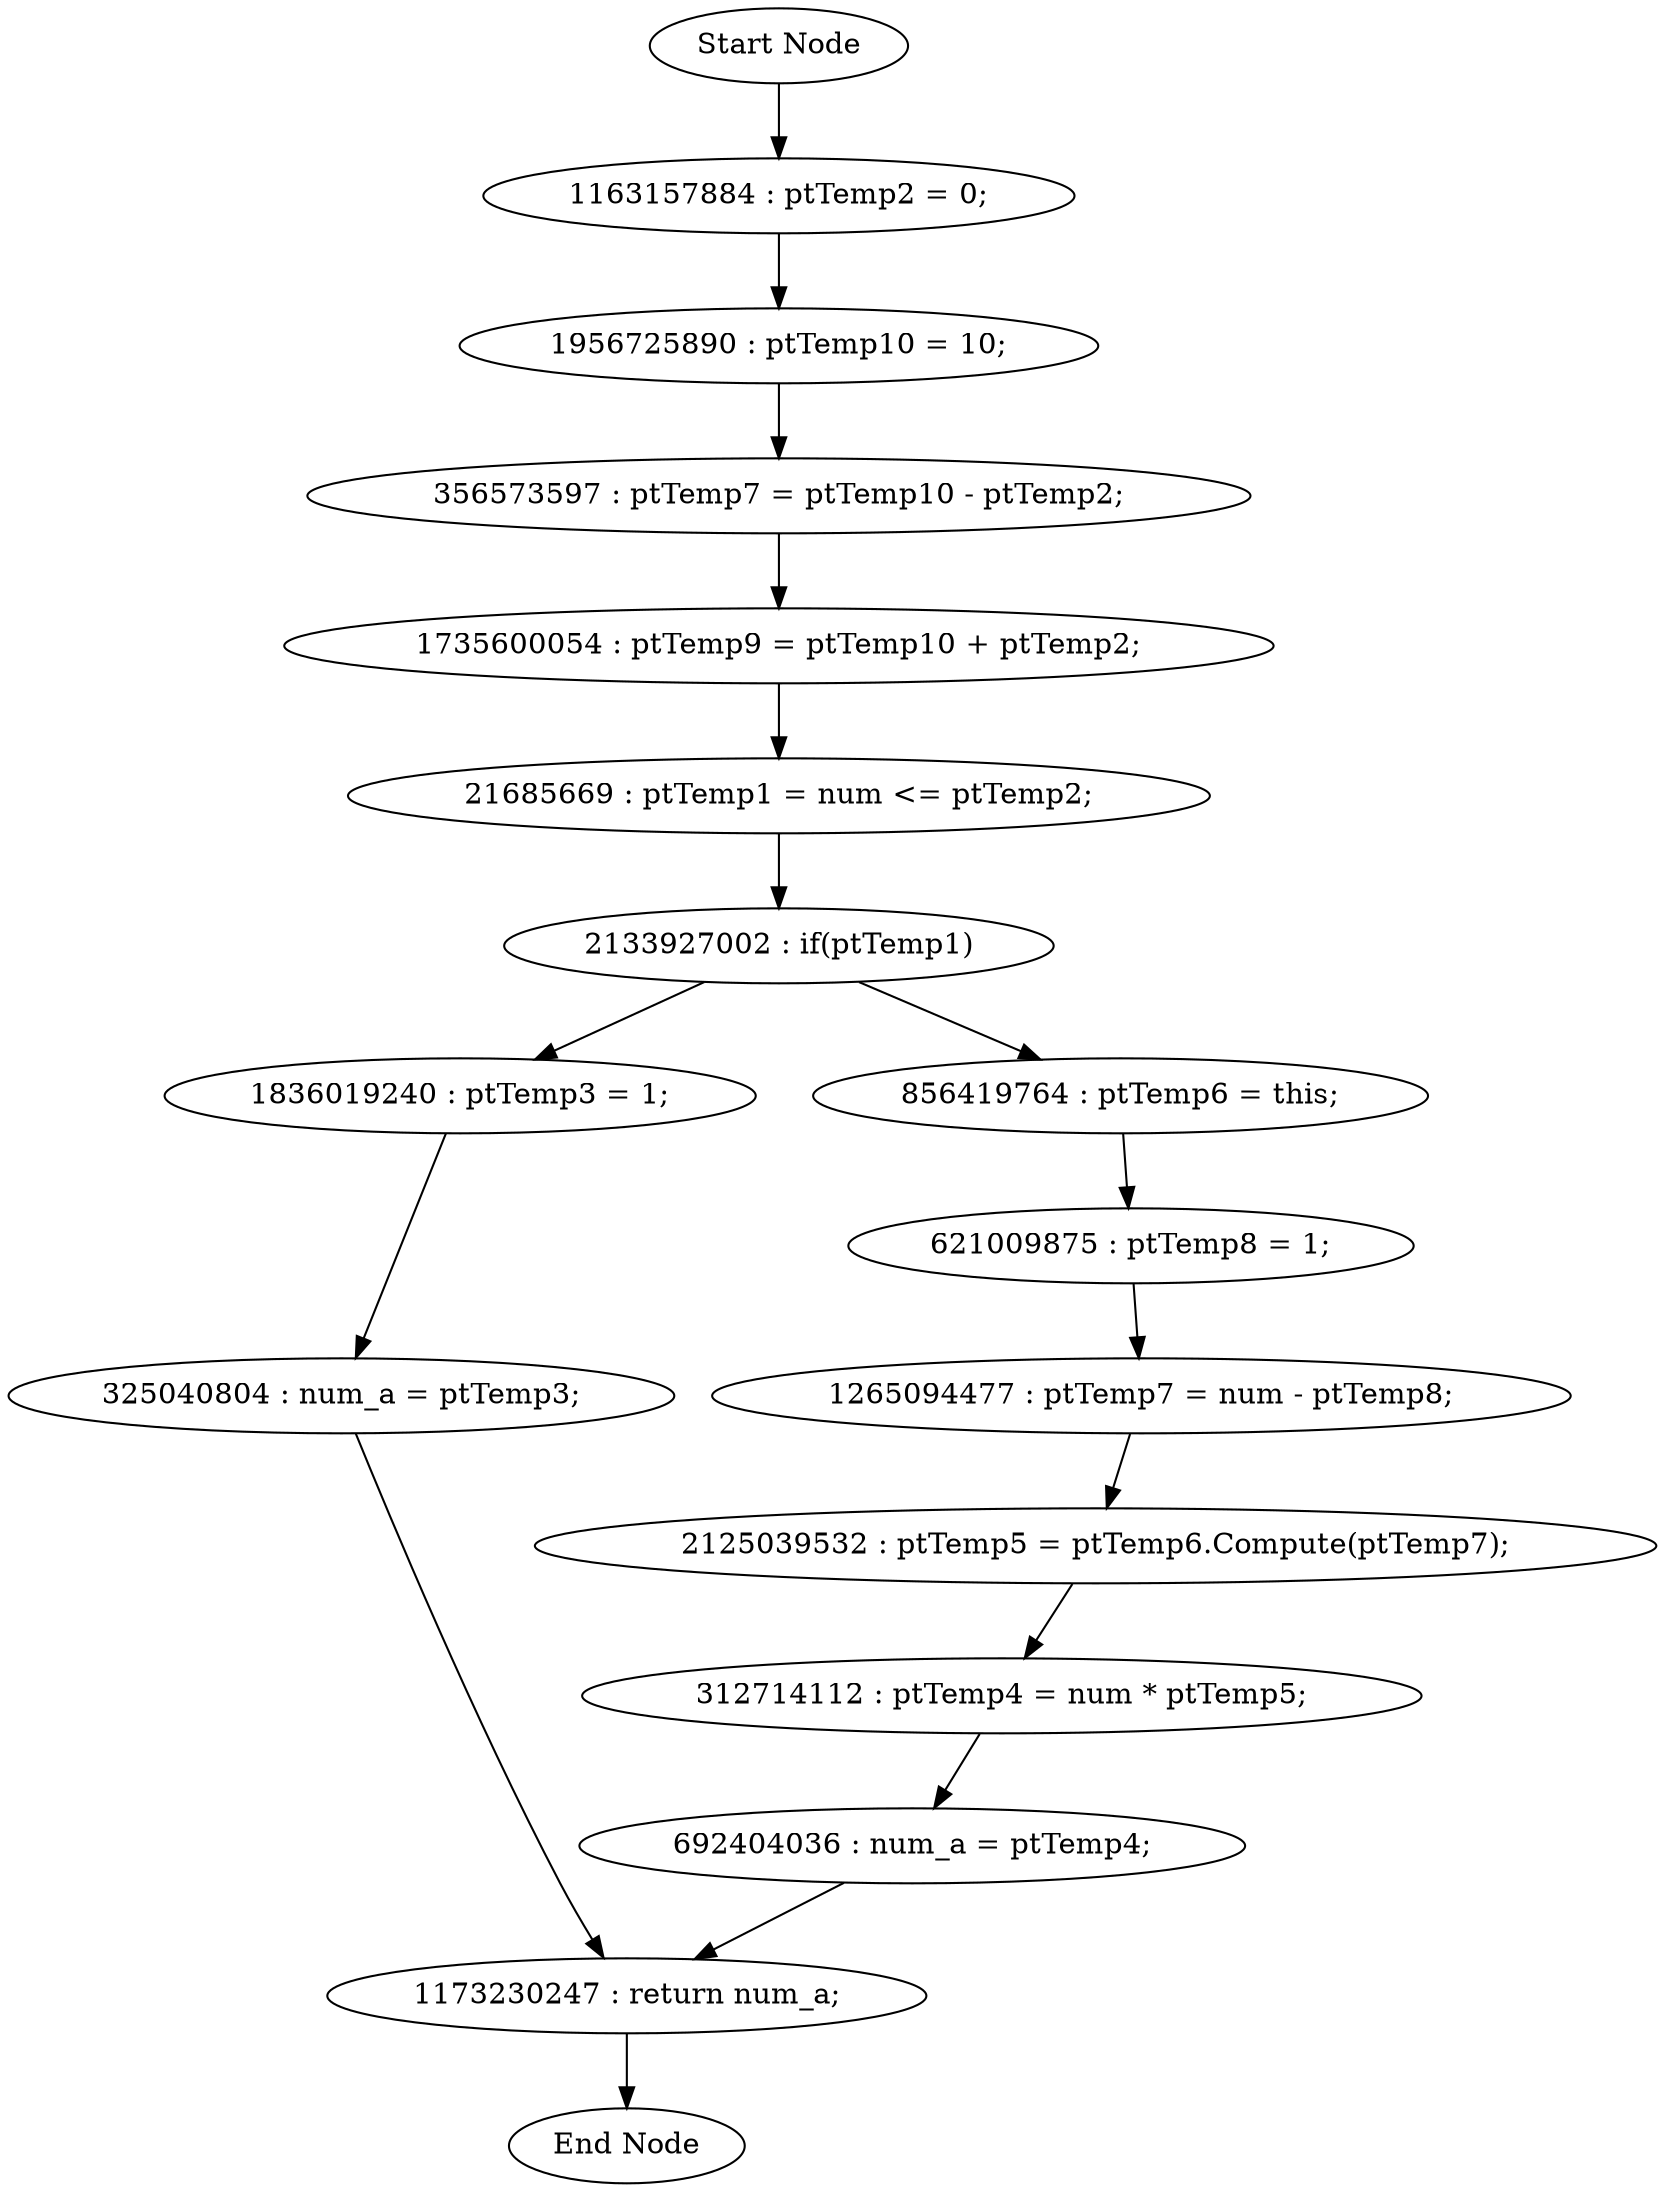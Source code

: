 digraph G {
"Start Node" -> "1163157884 : ptTemp2 = 0;";
"1163157884 : ptTemp2 = 0;" -> "1956725890 : ptTemp10 = 10;";
"1956725890 : ptTemp10 = 10;" -> "356573597 : ptTemp7 = ptTemp10 - ptTemp2;";
"356573597 : ptTemp7 = ptTemp10 - ptTemp2;" -> "1735600054 : ptTemp9 = ptTemp10 + ptTemp2;";
"1735600054 : ptTemp9 = ptTemp10 + ptTemp2;" -> "21685669 : ptTemp1 = num <= ptTemp2;";
"21685669 : ptTemp1 = num <= ptTemp2;" -> "2133927002 : if(ptTemp1)";
"2133927002 : if(ptTemp1)" -> "1836019240 : ptTemp3 = 1;";
"1836019240 : ptTemp3 = 1;" -> "325040804 : num_a = ptTemp3;";
"325040804 : num_a = ptTemp3;" -> "1173230247 : return num_a;";
"1173230247 : return num_a;" -> "End Node";
"856419764 : ptTemp6 = this;" -> "621009875 : ptTemp8 = 1;";
"621009875 : ptTemp8 = 1;" -> "1265094477 : ptTemp7 = num - ptTemp8;";
"1265094477 : ptTemp7 = num - ptTemp8;" -> "2125039532 : ptTemp5 = ptTemp6.Compute(ptTemp7);";
"2125039532 : ptTemp5 = ptTemp6.Compute(ptTemp7);" -> "312714112 : ptTemp4 = num * ptTemp5;";
"312714112 : ptTemp4 = num * ptTemp5;" -> "692404036 : num_a = ptTemp4;";
"692404036 : num_a = ptTemp4;" -> "1173230247 : return num_a;";
"2133927002 : if(ptTemp1)" -> "856419764 : ptTemp6 = this;";
}